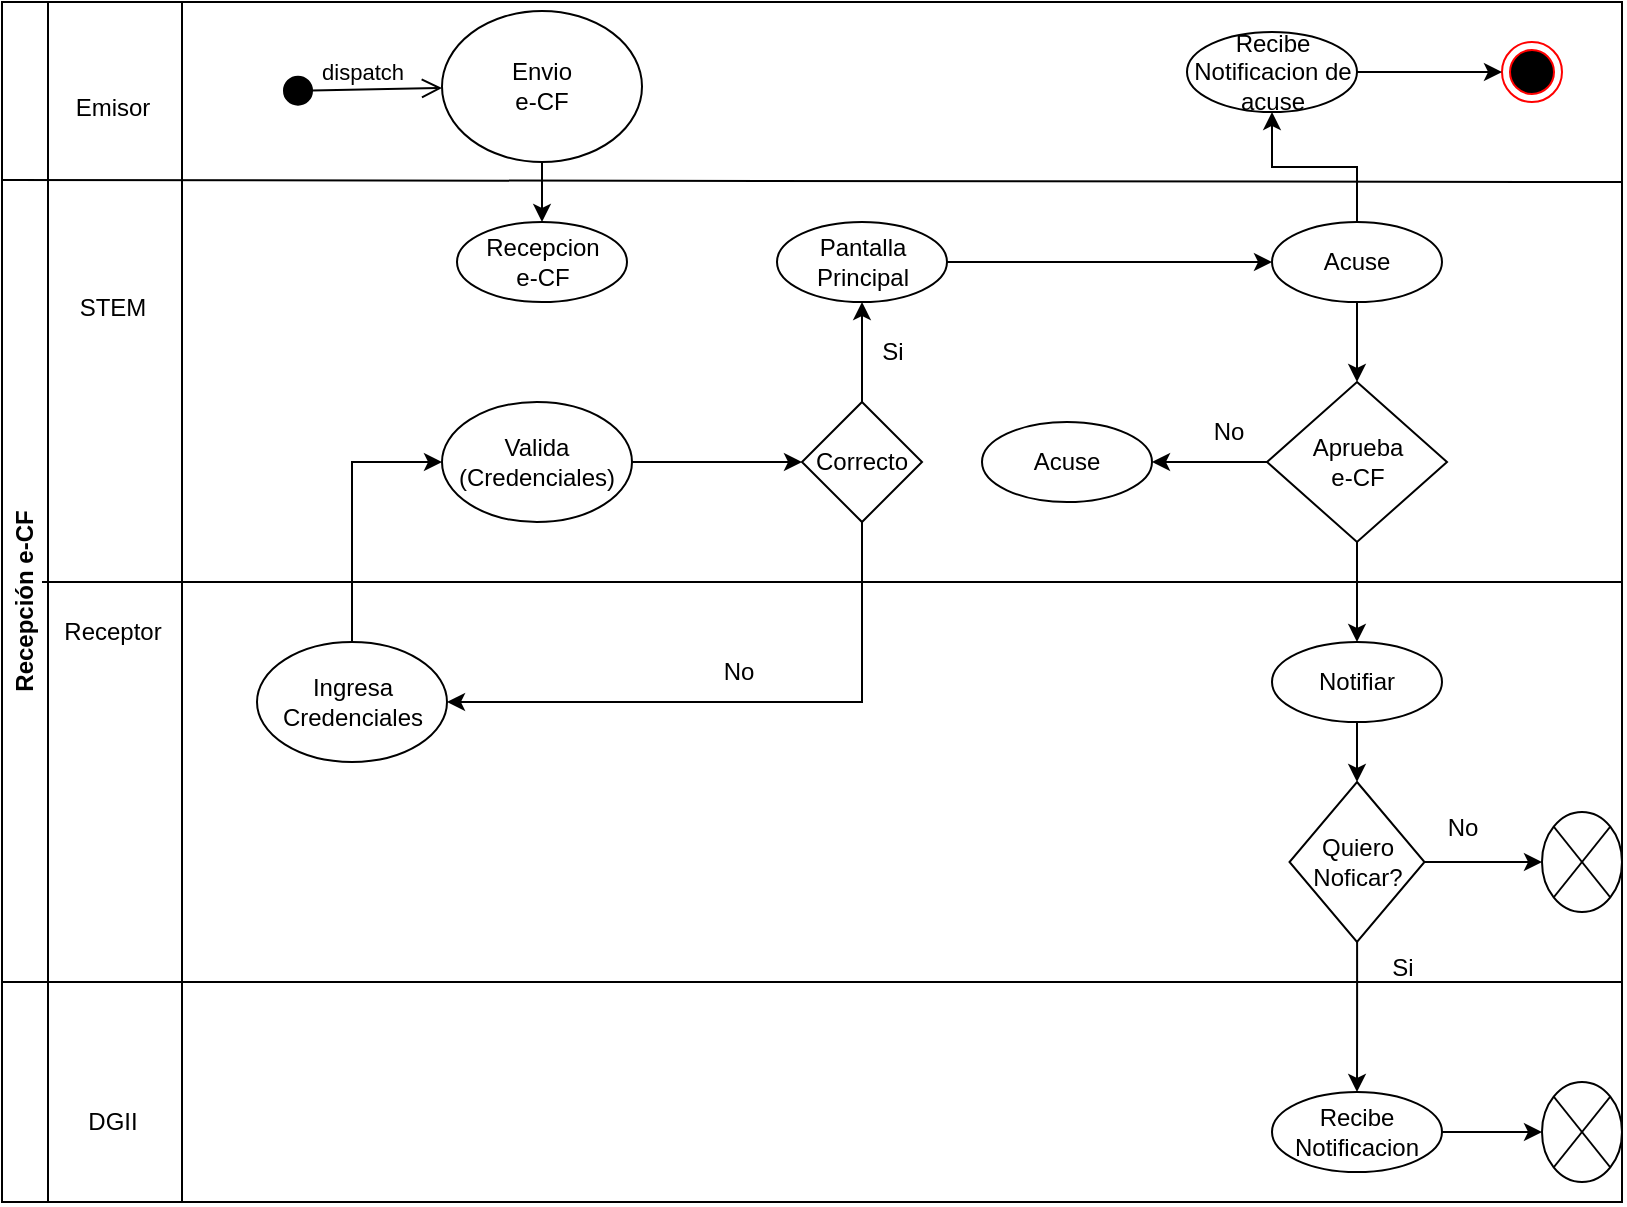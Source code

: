 <mxfile version="23.1.1" type="github">
  <diagram id="kgpKYQtTHZ0yAKxKKP6v" name="Page-1">
    <mxGraphModel dx="878" dy="514" grid="1" gridSize="10" guides="1" tooltips="1" connect="1" arrows="1" fold="1" page="1" pageScale="1" pageWidth="850" pageHeight="1100" math="0" shadow="0">
      <root>
        <mxCell id="0" />
        <mxCell id="1" parent="0" />
        <mxCell id="AM0ow1BMnHBGBbMgDqAt-38" value="Recepción e-CF" style="swimlane;horizontal=0;whiteSpace=wrap;html=1;" parent="1" vertex="1">
          <mxGeometry x="100" y="1070" width="810" height="600" as="geometry" />
        </mxCell>
        <mxCell id="AM0ow1BMnHBGBbMgDqAt-47" value="" style="endArrow=none;html=1;rounded=0;exitX=0;exitY=0.25;exitDx=0;exitDy=0;" parent="AM0ow1BMnHBGBbMgDqAt-38" edge="1">
          <mxGeometry width="50" height="50" relative="1" as="geometry">
            <mxPoint x="20" y="290" as="sourcePoint" />
            <mxPoint x="810" y="290" as="targetPoint" />
          </mxGeometry>
        </mxCell>
        <mxCell id="AM0ow1BMnHBGBbMgDqAt-49" value="" style="endArrow=none;html=1;rounded=0;exitX=0;exitY=0.25;exitDx=0;exitDy=0;" parent="AM0ow1BMnHBGBbMgDqAt-38" edge="1">
          <mxGeometry width="50" height="50" relative="1" as="geometry">
            <mxPoint y="490" as="sourcePoint" />
            <mxPoint x="810" y="490" as="targetPoint" />
          </mxGeometry>
        </mxCell>
        <mxCell id="AM0ow1BMnHBGBbMgDqAt-50" value="Receptor" style="text;html=1;align=center;verticalAlign=middle;resizable=0;points=[];autosize=1;strokeColor=none;fillColor=none;" parent="AM0ow1BMnHBGBbMgDqAt-38" vertex="1">
          <mxGeometry x="20" y="300" width="70" height="30" as="geometry" />
        </mxCell>
        <mxCell id="AM0ow1BMnHBGBbMgDqAt-51" value="DGII" style="text;html=1;align=center;verticalAlign=middle;resizable=0;points=[];autosize=1;strokeColor=none;fillColor=none;" parent="AM0ow1BMnHBGBbMgDqAt-38" vertex="1">
          <mxGeometry x="30" y="545" width="50" height="30" as="geometry" />
        </mxCell>
        <mxCell id="AM0ow1BMnHBGBbMgDqAt-48" value="STEM" style="text;html=1;align=center;verticalAlign=middle;resizable=0;points=[];autosize=1;strokeColor=none;fillColor=none;" parent="AM0ow1BMnHBGBbMgDqAt-38" vertex="1">
          <mxGeometry x="25" y="138" width="60" height="30" as="geometry" />
        </mxCell>
        <mxCell id="AM0ow1BMnHBGBbMgDqAt-46" value="Emisor" style="text;html=1;align=center;verticalAlign=middle;resizable=0;points=[];autosize=1;strokeColor=none;fillColor=none;" parent="AM0ow1BMnHBGBbMgDqAt-38" vertex="1">
          <mxGeometry x="25" y="38" width="60" height="30" as="geometry" />
        </mxCell>
        <mxCell id="AM0ow1BMnHBGBbMgDqAt-54" value="dispatch" style="html=1;verticalAlign=bottom;startArrow=circle;startFill=1;endArrow=open;startSize=6;endSize=8;curved=0;rounded=0;" parent="AM0ow1BMnHBGBbMgDqAt-38" target="AM0ow1BMnHBGBbMgDqAt-55" edge="1">
          <mxGeometry width="80" relative="1" as="geometry">
            <mxPoint x="140" y="44.5" as="sourcePoint" />
            <mxPoint x="220" y="44.5" as="targetPoint" />
          </mxGeometry>
        </mxCell>
        <mxCell id="AM0ow1BMnHBGBbMgDqAt-57" style="edgeStyle=orthogonalEdgeStyle;rounded=0;orthogonalLoop=1;jettySize=auto;html=1;" parent="AM0ow1BMnHBGBbMgDqAt-38" source="AM0ow1BMnHBGBbMgDqAt-55" target="AM0ow1BMnHBGBbMgDqAt-56" edge="1">
          <mxGeometry relative="1" as="geometry" />
        </mxCell>
        <mxCell id="AM0ow1BMnHBGBbMgDqAt-55" value="Envio&lt;br&gt;e-CF" style="ellipse;whiteSpace=wrap;html=1;" parent="AM0ow1BMnHBGBbMgDqAt-38" vertex="1">
          <mxGeometry x="220" y="4.5" width="100" height="75.5" as="geometry" />
        </mxCell>
        <mxCell id="AM0ow1BMnHBGBbMgDqAt-56" value="Recepcion&lt;br&gt;e-CF" style="ellipse;whiteSpace=wrap;html=1;" parent="AM0ow1BMnHBGBbMgDqAt-38" vertex="1">
          <mxGeometry x="227.5" y="110" width="85" height="40" as="geometry" />
        </mxCell>
        <mxCell id="AM0ow1BMnHBGBbMgDqAt-62" style="edgeStyle=orthogonalEdgeStyle;rounded=0;orthogonalLoop=1;jettySize=auto;html=1;entryX=0;entryY=0.5;entryDx=0;entryDy=0;" parent="AM0ow1BMnHBGBbMgDqAt-38" source="AM0ow1BMnHBGBbMgDqAt-58" target="AM0ow1BMnHBGBbMgDqAt-61" edge="1">
          <mxGeometry relative="1" as="geometry" />
        </mxCell>
        <mxCell id="AM0ow1BMnHBGBbMgDqAt-58" value="Valida&lt;br&gt;(Credenciales)" style="ellipse;whiteSpace=wrap;html=1;" parent="AM0ow1BMnHBGBbMgDqAt-38" vertex="1">
          <mxGeometry x="220" y="200" width="95" height="60" as="geometry" />
        </mxCell>
        <mxCell id="AM0ow1BMnHBGBbMgDqAt-60" style="edgeStyle=orthogonalEdgeStyle;rounded=0;orthogonalLoop=1;jettySize=auto;html=1;entryX=0;entryY=0.5;entryDx=0;entryDy=0;" parent="AM0ow1BMnHBGBbMgDqAt-38" source="AM0ow1BMnHBGBbMgDqAt-59" target="AM0ow1BMnHBGBbMgDqAt-58" edge="1">
          <mxGeometry relative="1" as="geometry" />
        </mxCell>
        <mxCell id="AM0ow1BMnHBGBbMgDqAt-59" value="Ingresa&lt;br&gt;Credenciales" style="ellipse;whiteSpace=wrap;html=1;" parent="AM0ow1BMnHBGBbMgDqAt-38" vertex="1">
          <mxGeometry x="127.5" y="320" width="95" height="60" as="geometry" />
        </mxCell>
        <mxCell id="AM0ow1BMnHBGBbMgDqAt-65" style="edgeStyle=orthogonalEdgeStyle;rounded=0;orthogonalLoop=1;jettySize=auto;html=1;entryX=0.5;entryY=1;entryDx=0;entryDy=0;" parent="AM0ow1BMnHBGBbMgDqAt-38" source="AM0ow1BMnHBGBbMgDqAt-61" target="AM0ow1BMnHBGBbMgDqAt-64" edge="1">
          <mxGeometry relative="1" as="geometry" />
        </mxCell>
        <mxCell id="AM0ow1BMnHBGBbMgDqAt-67" style="edgeStyle=orthogonalEdgeStyle;rounded=0;orthogonalLoop=1;jettySize=auto;html=1;entryX=1;entryY=0.5;entryDx=0;entryDy=0;" parent="AM0ow1BMnHBGBbMgDqAt-38" source="AM0ow1BMnHBGBbMgDqAt-61" target="AM0ow1BMnHBGBbMgDqAt-59" edge="1">
          <mxGeometry relative="1" as="geometry">
            <Array as="points">
              <mxPoint x="430" y="350" />
            </Array>
          </mxGeometry>
        </mxCell>
        <mxCell id="AM0ow1BMnHBGBbMgDqAt-61" value="Correcto" style="rhombus;whiteSpace=wrap;html=1;" parent="AM0ow1BMnHBGBbMgDqAt-38" vertex="1">
          <mxGeometry x="400" y="200" width="60" height="60" as="geometry" />
        </mxCell>
        <mxCell id="AM0ow1BMnHBGBbMgDqAt-70" style="edgeStyle=orthogonalEdgeStyle;rounded=0;orthogonalLoop=1;jettySize=auto;html=1;entryX=0;entryY=0.5;entryDx=0;entryDy=0;" parent="AM0ow1BMnHBGBbMgDqAt-38" source="AM0ow1BMnHBGBbMgDqAt-64" target="AM0ow1BMnHBGBbMgDqAt-69" edge="1">
          <mxGeometry relative="1" as="geometry" />
        </mxCell>
        <mxCell id="AM0ow1BMnHBGBbMgDqAt-64" value="Pantalla&lt;br&gt;Principal" style="ellipse;whiteSpace=wrap;html=1;" parent="AM0ow1BMnHBGBbMgDqAt-38" vertex="1">
          <mxGeometry x="387.5" y="110" width="85" height="40" as="geometry" />
        </mxCell>
        <mxCell id="AM0ow1BMnHBGBbMgDqAt-72" style="edgeStyle=orthogonalEdgeStyle;rounded=0;orthogonalLoop=1;jettySize=auto;html=1;entryX=0.5;entryY=0;entryDx=0;entryDy=0;" parent="AM0ow1BMnHBGBbMgDqAt-38" source="AM0ow1BMnHBGBbMgDqAt-69" target="AM0ow1BMnHBGBbMgDqAt-71" edge="1">
          <mxGeometry relative="1" as="geometry" />
        </mxCell>
        <mxCell id="7vOD9m9Gg4V_pLVgYohs-5" style="edgeStyle=orthogonalEdgeStyle;rounded=0;orthogonalLoop=1;jettySize=auto;html=1;entryX=0.5;entryY=1;entryDx=0;entryDy=0;" edge="1" parent="AM0ow1BMnHBGBbMgDqAt-38" source="AM0ow1BMnHBGBbMgDqAt-69" target="7vOD9m9Gg4V_pLVgYohs-2">
          <mxGeometry relative="1" as="geometry">
            <mxPoint x="640" y="70" as="targetPoint" />
          </mxGeometry>
        </mxCell>
        <mxCell id="AM0ow1BMnHBGBbMgDqAt-69" value="Acuse" style="ellipse;whiteSpace=wrap;html=1;" parent="AM0ow1BMnHBGBbMgDqAt-38" vertex="1">
          <mxGeometry x="635" y="110" width="85" height="40" as="geometry" />
        </mxCell>
        <mxCell id="AM0ow1BMnHBGBbMgDqAt-74" style="edgeStyle=orthogonalEdgeStyle;rounded=0;orthogonalLoop=1;jettySize=auto;html=1;entryX=1;entryY=0.5;entryDx=0;entryDy=0;" parent="AM0ow1BMnHBGBbMgDqAt-38" source="AM0ow1BMnHBGBbMgDqAt-71" target="AM0ow1BMnHBGBbMgDqAt-73" edge="1">
          <mxGeometry relative="1" as="geometry" />
        </mxCell>
        <mxCell id="AM0ow1BMnHBGBbMgDqAt-82" style="edgeStyle=orthogonalEdgeStyle;rounded=0;orthogonalLoop=1;jettySize=auto;html=1;entryX=0.5;entryY=0;entryDx=0;entryDy=0;" parent="AM0ow1BMnHBGBbMgDqAt-38" source="AM0ow1BMnHBGBbMgDqAt-71" target="AM0ow1BMnHBGBbMgDqAt-76" edge="1">
          <mxGeometry relative="1" as="geometry" />
        </mxCell>
        <mxCell id="AM0ow1BMnHBGBbMgDqAt-71" value="Aprueba&lt;br&gt;e-CF" style="rhombus;whiteSpace=wrap;html=1;" parent="AM0ow1BMnHBGBbMgDqAt-38" vertex="1">
          <mxGeometry x="632.5" y="190" width="90" height="80" as="geometry" />
        </mxCell>
        <mxCell id="AM0ow1BMnHBGBbMgDqAt-73" value="Acuse" style="ellipse;whiteSpace=wrap;html=1;" parent="AM0ow1BMnHBGBbMgDqAt-38" vertex="1">
          <mxGeometry x="490" y="210" width="85" height="40" as="geometry" />
        </mxCell>
        <mxCell id="AM0ow1BMnHBGBbMgDqAt-83" style="edgeStyle=orthogonalEdgeStyle;rounded=0;orthogonalLoop=1;jettySize=auto;html=1;entryX=0.5;entryY=0;entryDx=0;entryDy=0;" parent="AM0ow1BMnHBGBbMgDqAt-38" source="AM0ow1BMnHBGBbMgDqAt-76" target="AM0ow1BMnHBGBbMgDqAt-81" edge="1">
          <mxGeometry relative="1" as="geometry" />
        </mxCell>
        <mxCell id="AM0ow1BMnHBGBbMgDqAt-76" value="Notifiar" style="ellipse;whiteSpace=wrap;html=1;" parent="AM0ow1BMnHBGBbMgDqAt-38" vertex="1">
          <mxGeometry x="635" y="320" width="85" height="40" as="geometry" />
        </mxCell>
        <mxCell id="AM0ow1BMnHBGBbMgDqAt-45" value="" style="endArrow=none;html=1;rounded=0;exitX=0;exitY=0.25;exitDx=0;exitDy=0;" parent="AM0ow1BMnHBGBbMgDqAt-38" edge="1">
          <mxGeometry width="50" height="50" relative="1" as="geometry">
            <mxPoint y="89" as="sourcePoint" />
            <mxPoint x="810" y="90" as="targetPoint" />
          </mxGeometry>
        </mxCell>
        <mxCell id="AM0ow1BMnHBGBbMgDqAt-77" value="Recibe&lt;br&gt;Notificacion" style="ellipse;whiteSpace=wrap;html=1;" parent="AM0ow1BMnHBGBbMgDqAt-38" vertex="1">
          <mxGeometry x="635" y="545" width="85" height="40" as="geometry" />
        </mxCell>
        <mxCell id="AM0ow1BMnHBGBbMgDqAt-84" style="edgeStyle=orthogonalEdgeStyle;rounded=0;orthogonalLoop=1;jettySize=auto;html=1;entryX=0.5;entryY=0;entryDx=0;entryDy=0;" parent="AM0ow1BMnHBGBbMgDqAt-38" source="AM0ow1BMnHBGBbMgDqAt-81" target="AM0ow1BMnHBGBbMgDqAt-77" edge="1">
          <mxGeometry relative="1" as="geometry" />
        </mxCell>
        <mxCell id="AM0ow1BMnHBGBbMgDqAt-81" value="Quiero&lt;br&gt;Noficar?" style="rhombus;whiteSpace=wrap;html=1;" parent="AM0ow1BMnHBGBbMgDqAt-38" vertex="1">
          <mxGeometry x="643.75" y="390" width="67.5" height="80" as="geometry" />
        </mxCell>
        <mxCell id="AM0ow1BMnHBGBbMgDqAt-66" value="Si" style="text;html=1;align=center;verticalAlign=middle;resizable=0;points=[];autosize=1;strokeColor=none;fillColor=none;" parent="AM0ow1BMnHBGBbMgDqAt-38" vertex="1">
          <mxGeometry x="430" y="160" width="30" height="30" as="geometry" />
        </mxCell>
        <mxCell id="AM0ow1BMnHBGBbMgDqAt-68" value="No" style="text;html=1;align=center;verticalAlign=middle;resizable=0;points=[];autosize=1;strokeColor=none;fillColor=none;" parent="AM0ow1BMnHBGBbMgDqAt-38" vertex="1">
          <mxGeometry x="347.5" y="320" width="40" height="30" as="geometry" />
        </mxCell>
        <mxCell id="AM0ow1BMnHBGBbMgDqAt-75" value="No" style="text;html=1;align=center;verticalAlign=middle;resizable=0;points=[];autosize=1;strokeColor=none;fillColor=none;" parent="AM0ow1BMnHBGBbMgDqAt-38" vertex="1">
          <mxGeometry x="592.5" y="200" width="40" height="30" as="geometry" />
        </mxCell>
        <mxCell id="AM0ow1BMnHBGBbMgDqAt-87" value="No" style="text;html=1;align=center;verticalAlign=middle;resizable=0;points=[];autosize=1;strokeColor=none;fillColor=none;" parent="AM0ow1BMnHBGBbMgDqAt-38" vertex="1">
          <mxGeometry x="710" y="398" width="40" height="30" as="geometry" />
        </mxCell>
        <mxCell id="7vOD9m9Gg4V_pLVgYohs-2" value="Recibe Notificacion de acuse" style="ellipse;whiteSpace=wrap;html=1;" vertex="1" parent="AM0ow1BMnHBGBbMgDqAt-38">
          <mxGeometry x="592.5" y="15" width="85" height="40" as="geometry" />
        </mxCell>
        <mxCell id="7vOD9m9Gg4V_pLVgYohs-3" value="" style="ellipse;html=1;shape=endState;fillColor=#000000;strokeColor=#ff0000;" vertex="1" parent="AM0ow1BMnHBGBbMgDqAt-38">
          <mxGeometry x="750" y="20" width="30" height="30" as="geometry" />
        </mxCell>
        <mxCell id="7vOD9m9Gg4V_pLVgYohs-4" style="edgeStyle=orthogonalEdgeStyle;rounded=0;orthogonalLoop=1;jettySize=auto;html=1;" edge="1" parent="AM0ow1BMnHBGBbMgDqAt-38" source="7vOD9m9Gg4V_pLVgYohs-2" target="7vOD9m9Gg4V_pLVgYohs-3">
          <mxGeometry relative="1" as="geometry" />
        </mxCell>
        <mxCell id="7vOD9m9Gg4V_pLVgYohs-1" value="" style="shape=sumEllipse;perimeter=ellipsePerimeter;whiteSpace=wrap;html=1;backgroundOutline=1;" vertex="1" parent="AM0ow1BMnHBGBbMgDqAt-38">
          <mxGeometry x="770" y="405" width="40" height="50" as="geometry" />
        </mxCell>
        <mxCell id="AM0ow1BMnHBGBbMgDqAt-86" style="edgeStyle=orthogonalEdgeStyle;rounded=0;orthogonalLoop=1;jettySize=auto;html=1;entryX=0;entryY=0.5;entryDx=0;entryDy=0;" parent="AM0ow1BMnHBGBbMgDqAt-38" source="AM0ow1BMnHBGBbMgDqAt-81" target="7vOD9m9Gg4V_pLVgYohs-1" edge="1">
          <mxGeometry relative="1" as="geometry">
            <mxPoint x="770" y="430" as="targetPoint" />
          </mxGeometry>
        </mxCell>
        <mxCell id="7vOD9m9Gg4V_pLVgYohs-6" value="" style="shape=sumEllipse;perimeter=ellipsePerimeter;whiteSpace=wrap;html=1;backgroundOutline=1;" vertex="1" parent="AM0ow1BMnHBGBbMgDqAt-38">
          <mxGeometry x="770" y="540" width="40" height="50" as="geometry" />
        </mxCell>
        <mxCell id="AM0ow1BMnHBGBbMgDqAt-79" style="edgeStyle=orthogonalEdgeStyle;rounded=0;orthogonalLoop=1;jettySize=auto;html=1;entryX=0;entryY=0.5;entryDx=0;entryDy=0;" parent="AM0ow1BMnHBGBbMgDqAt-38" source="AM0ow1BMnHBGBbMgDqAt-77" target="7vOD9m9Gg4V_pLVgYohs-6" edge="1">
          <mxGeometry relative="1" as="geometry">
            <mxPoint x="770" y="565" as="targetPoint" />
          </mxGeometry>
        </mxCell>
        <mxCell id="AM0ow1BMnHBGBbMgDqAt-43" value="" style="endArrow=none;html=1;rounded=0;" parent="1" edge="1">
          <mxGeometry width="50" height="50" relative="1" as="geometry">
            <mxPoint x="190" y="1670" as="sourcePoint" />
            <mxPoint x="190" y="1070" as="targetPoint" />
            <Array as="points">
              <mxPoint x="190" y="1250" />
            </Array>
          </mxGeometry>
        </mxCell>
        <mxCell id="AM0ow1BMnHBGBbMgDqAt-89" value="Si" style="text;html=1;align=center;verticalAlign=middle;resizable=0;points=[];autosize=1;strokeColor=none;fillColor=none;" parent="1" vertex="1">
          <mxGeometry x="785" y="1538" width="30" height="30" as="geometry" />
        </mxCell>
      </root>
    </mxGraphModel>
  </diagram>
</mxfile>

